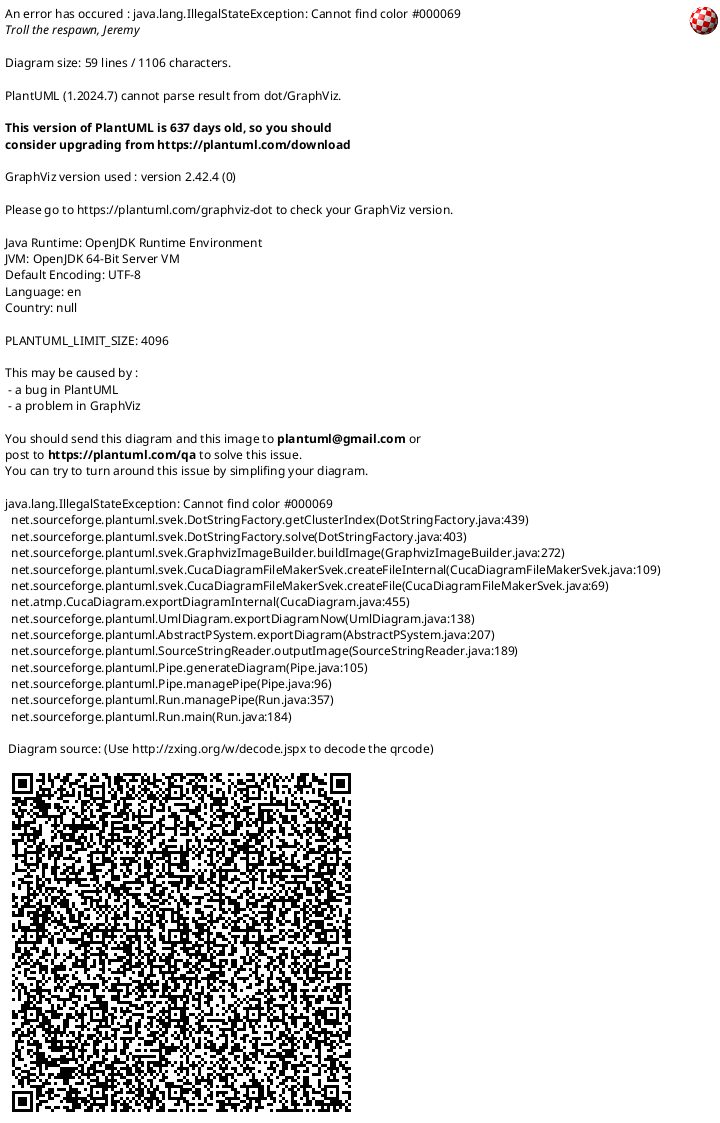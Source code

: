 @startuml

state STATE1
state STATE2 <<stereotype>>
state STATE3 : State 3
state STATE4 <<stereotype>> : State 4

STATE1 : State 1

state STATE4 {
    state STATE5 <<end>>
    state STATE6 <<stereotype>>
    state STATE7 : State 7
    state STATE8 <<stereotype>> : State 8
    state STATE9 {

    }
    state STATE10 {
        state STATE11
        STATE1 --> STATE11
    }
}
state STATE12 {

}

[*] -right-> STATE1
STATE1 -left-> STATE2
STATE2 -up-> STATE3
STATE4 -down-> STATE5
STATE2 --> [*]

state STATE13 <<choice>> : this is a choice
STATE13 --> STATE4 : [else]
STATE13 --> STATE3 : [a > b] text here too

state STATE14 {
    state ENTRY <<entryPoint>> : text here too
    state EXIT <<exitPoint>>
    state IN_PIN <<inputPin>> : text here too
    state OUT_PIN <<outputPin>>
    state EXP_IN <<expansionInput>> : text here too
    state EXP_OUT <<expansionOutput>>
}

note right of STATE14 : this is state 14
note left of STATE14: this is state 14
note right of STATE12
    this is state 12
    .
end note
note left of STATE12
    this is state 12

end note

note "this note is lost" as N1

@enduml